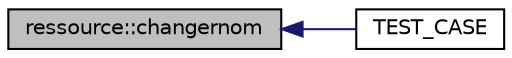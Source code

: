 digraph "ressource::changernom"
{
  edge [fontname="Helvetica",fontsize="10",labelfontname="Helvetica",labelfontsize="10"];
  node [fontname="Helvetica",fontsize="10",shape=record];
  rankdir="LR";
  Node6 [label="ressource::changernom",height=0.2,width=0.4,color="black", fillcolor="grey75", style="filled", fontcolor="black"];
  Node6 -> Node7 [dir="back",color="midnightblue",fontsize="10",style="solid"];
  Node7 [label="TEST_CASE",height=0.2,width=0.4,color="black", fillcolor="white", style="filled",URL="$_test_formation_8cpp.html#a41b76cb8eba91071258a5cf6ca385585"];
}
